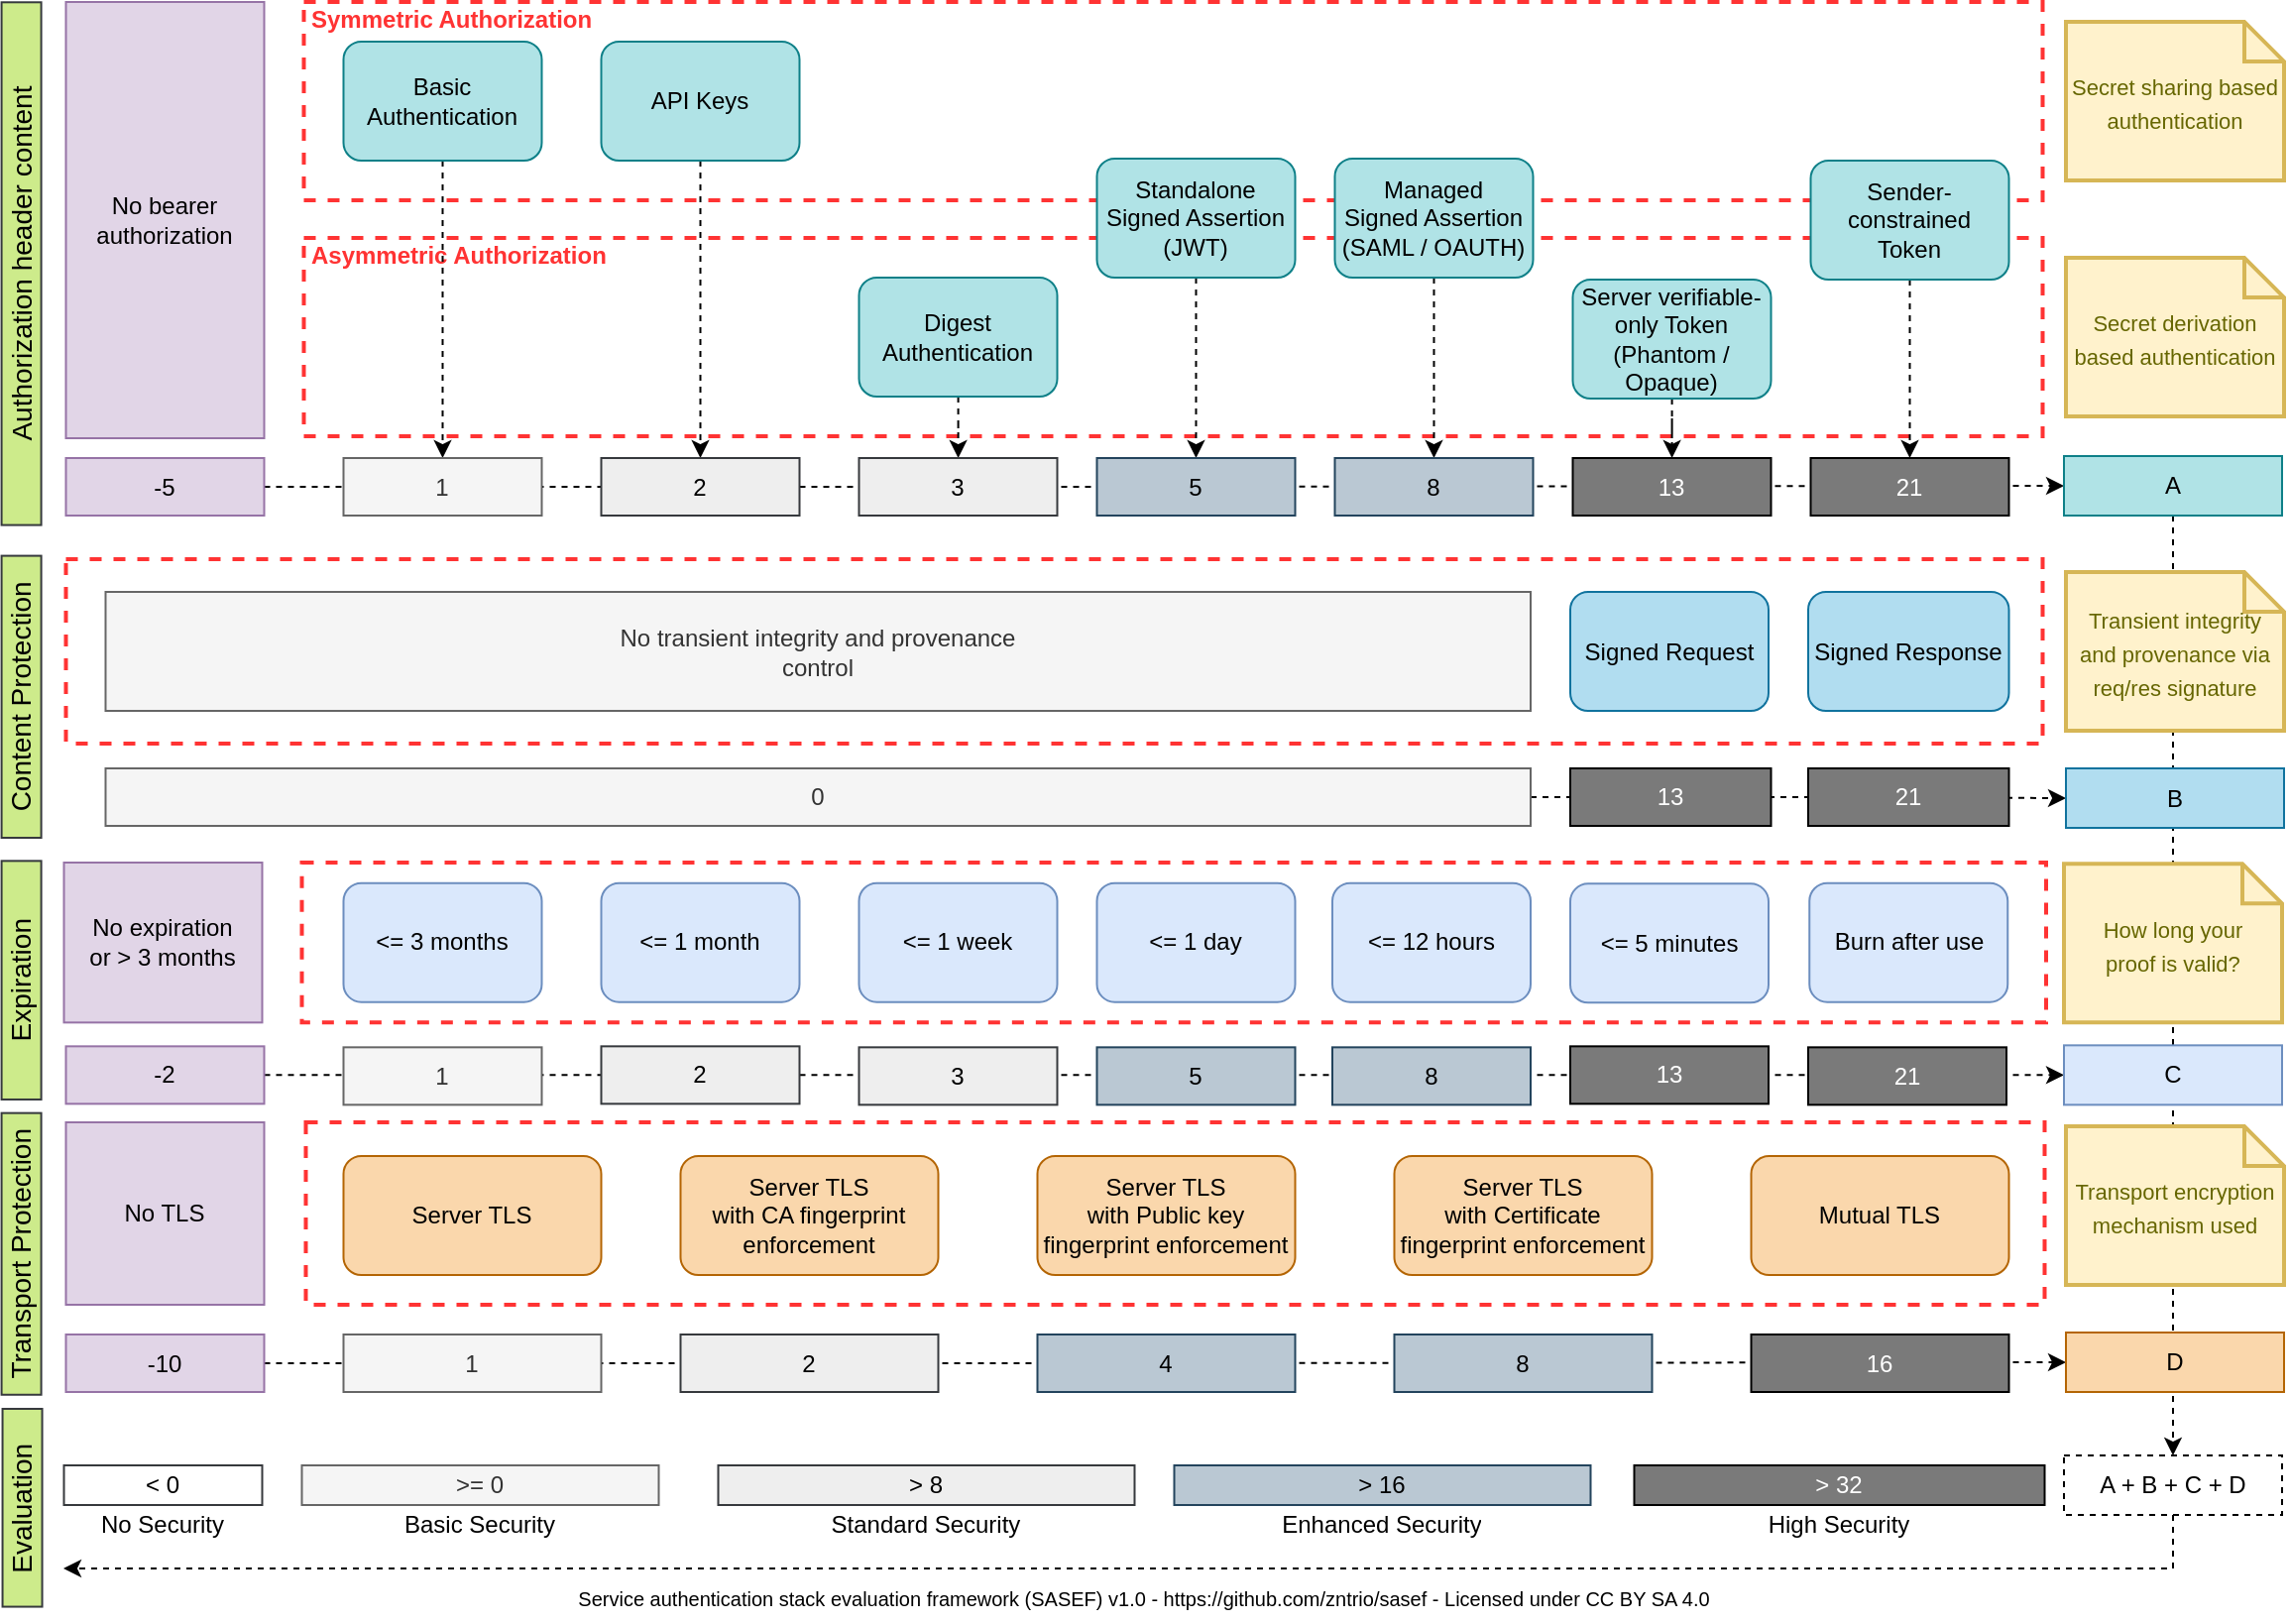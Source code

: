 <mxfile version="18.0.6" type="device"><diagram id="Yq1su6fW3VZeG_ZT2W5R" name="Page-1"><mxGraphModel dx="1018" dy="741" grid="1" gridSize="10" guides="1" tooltips="1" connect="1" arrows="1" fold="1" page="1" pageScale="1" pageWidth="1169" pageHeight="827" math="0" shadow="0"><root><mxCell id="0"/><mxCell id="1" parent="0"/><mxCell id="UqzHQYw4Oy2TeATw-V1T-44" style="edgeStyle=orthogonalEdgeStyle;rounded=0;orthogonalLoop=1;jettySize=auto;html=1;entryX=0.5;entryY=0;entryDx=0;entryDy=0;dashed=1;fontColor=#000000;sketch=0;shadow=0;" parent="1" source="UqzHQYw4Oy2TeATw-V1T-32" target="UqzHQYw4Oy2TeATw-V1T-37" edge="1"><mxGeometry relative="1" as="geometry"/></mxCell><mxCell id="UqzHQYw4Oy2TeATw-V1T-42" style="edgeStyle=orthogonalEdgeStyle;rounded=0;orthogonalLoop=1;jettySize=auto;html=1;dashed=1;fontColor=#000000;sketch=0;shadow=0;" parent="1" source="UqzHQYw4Oy2TeATw-V1T-20" target="UqzHQYw4Oy2TeATw-V1T-32" edge="1"><mxGeometry relative="1" as="geometry"/></mxCell><mxCell id="UqzHQYw4Oy2TeATw-V1T-41" style="edgeStyle=orthogonalEdgeStyle;rounded=0;orthogonalLoop=1;jettySize=auto;html=1;entryX=0;entryY=0.5;entryDx=0;entryDy=0;dashed=1;fontColor=#000000;exitX=1;exitY=0.5;exitDx=0;exitDy=0;sketch=0;shadow=0;" parent="1" source="UqzHQYw4Oy2TeATw-V1T-9" target="UqzHQYw4Oy2TeATw-V1T-33" edge="1"><mxGeometry relative="1" as="geometry"/></mxCell><mxCell id="UqzHQYw4Oy2TeATw-V1T-43" style="edgeStyle=orthogonalEdgeStyle;rounded=0;orthogonalLoop=1;jettySize=auto;html=1;entryX=0;entryY=0.5;entryDx=0;entryDy=0;dashed=1;fontColor=#000000;exitX=1;exitY=0.5;exitDx=0;exitDy=0;sketch=0;shadow=0;" parent="1" source="UqzHQYw4Oy2TeATw-V1T-11" target="UqzHQYw4Oy2TeATw-V1T-34" edge="1"><mxGeometry relative="1" as="geometry"/></mxCell><mxCell id="D1ojYecOe32mzWw0qHXY-70" value="" style="html=1;fontColor=#FF3333;fontStyle=1;align=left;verticalAlign=top;spacing=0;labelBorderColor=none;fillColor=none;dashed=1;strokeWidth=2;strokeColor=#FF3333;spacingLeft=4;spacingTop=-3;sketch=0;shadow=0;" parent="1" vertex="1"><mxGeometry x="162.25" y="575" width="877" height="92" as="geometry"/></mxCell><mxCell id="D1ojYecOe32mzWw0qHXY-56" value="Symmetric Authorization" style="html=1;fontColor=#FF3333;fontStyle=1;align=left;verticalAlign=top;spacing=0;labelBorderColor=none;fillColor=none;dashed=1;strokeWidth=2;strokeColor=#FF3333;spacingLeft=4;spacingTop=-3;sketch=0;shadow=0;" parent="1" vertex="1"><mxGeometry x="161.25" y="10" width="877" height="100" as="geometry"/></mxCell><mxCell id="D1ojYecOe32mzWw0qHXY-57" value="Asymmetric Authorization" style="html=1;fontColor=#FF3333;fontStyle=1;align=left;verticalAlign=top;spacing=0;labelBorderColor=none;fillColor=none;dashed=1;strokeWidth=2;strokeColor=#FF3333;spacingLeft=4;spacingTop=-3;sketch=0;shadow=0;" parent="1" vertex="1"><mxGeometry x="161.25" y="129" width="877" height="100" as="geometry"/></mxCell><mxCell id="UqzHQYw4Oy2TeATw-V1T-77" style="edgeStyle=orthogonalEdgeStyle;rounded=0;sketch=0;orthogonalLoop=1;jettySize=auto;html=1;shadow=0;dashed=1;fontSize=14;fontColor=#000000;" parent="1" source="D1ojYecOe32mzWw0qHXY-28" target="UqzHQYw4Oy2TeATw-V1T-3" edge="1"><mxGeometry relative="1" as="geometry"/></mxCell><mxCell id="D1ojYecOe32mzWw0qHXY-28" value="API Keys" style="rounded=1;whiteSpace=wrap;html=1;fillColor=#b0e3e6;strokeColor=#0e8088;sketch=0;shadow=0;glass=0;" parent="1" vertex="1"><mxGeometry x="311.25" y="30" width="100" height="60" as="geometry"/></mxCell><mxCell id="UqzHQYw4Oy2TeATw-V1T-82" style="edgeStyle=orthogonalEdgeStyle;rounded=0;sketch=0;orthogonalLoop=1;jettySize=auto;html=1;entryX=0.5;entryY=0;entryDx=0;entryDy=0;shadow=0;dashed=1;fontSize=14;fontColor=#000000;" parent="1" source="D1ojYecOe32mzWw0qHXY-31" target="UqzHQYw4Oy2TeATw-V1T-8" edge="1"><mxGeometry relative="1" as="geometry"/></mxCell><mxCell id="D1ojYecOe32mzWw0qHXY-31" value="Sender-constrained&lt;br&gt;Token" style="rounded=1;whiteSpace=wrap;html=1;fillColor=#b0e3e6;strokeColor=#0e8088;sketch=0;shadow=0;glass=0;" parent="1" vertex="1"><mxGeometry x="921.25" y="90" width="100" height="60" as="geometry"/></mxCell><mxCell id="UqzHQYw4Oy2TeATw-V1T-79" style="edgeStyle=orthogonalEdgeStyle;rounded=0;sketch=0;orthogonalLoop=1;jettySize=auto;html=1;shadow=0;dashed=1;fontSize=14;fontColor=#000000;" parent="1" source="D1ojYecOe32mzWw0qHXY-48" target="UqzHQYw4Oy2TeATw-V1T-5" edge="1"><mxGeometry relative="1" as="geometry"/></mxCell><mxCell id="D1ojYecOe32mzWw0qHXY-48" value="Standalone&lt;br&gt;Signed Assertion (JWT)" style="rounded=1;whiteSpace=wrap;html=1;fillColor=#b0e3e6;strokeColor=#0e8088;sketch=0;shadow=0;glass=0;" parent="1" vertex="1"><mxGeometry x="561.25" y="89" width="100" height="60" as="geometry"/></mxCell><mxCell id="UqzHQYw4Oy2TeATw-V1T-78" style="edgeStyle=orthogonalEdgeStyle;rounded=0;sketch=0;orthogonalLoop=1;jettySize=auto;html=1;shadow=0;dashed=1;fontSize=14;fontColor=#000000;" parent="1" source="D1ojYecOe32mzWw0qHXY-59" target="UqzHQYw4Oy2TeATw-V1T-4" edge="1"><mxGeometry relative="1" as="geometry"/></mxCell><mxCell id="D1ojYecOe32mzWw0qHXY-59" value="Digest Authentication" style="rounded=1;whiteSpace=wrap;html=1;fillColor=#b0e3e6;strokeColor=#0e8088;sketch=0;shadow=0;glass=0;" parent="1" vertex="1"><mxGeometry x="441.25" y="149" width="100" height="60" as="geometry"/></mxCell><mxCell id="UqzHQYw4Oy2TeATw-V1T-76" style="edgeStyle=orthogonalEdgeStyle;rounded=0;sketch=0;orthogonalLoop=1;jettySize=auto;html=1;shadow=0;dashed=1;fontSize=14;fontColor=#000000;" parent="1" source="D1ojYecOe32mzWw0qHXY-60" target="UqzHQYw4Oy2TeATw-V1T-2" edge="1"><mxGeometry relative="1" as="geometry"/></mxCell><mxCell id="D1ojYecOe32mzWw0qHXY-60" value="Basic Authentication" style="rounded=1;whiteSpace=wrap;html=1;fillColor=#b0e3e6;strokeColor=#0e8088;sketch=0;shadow=0;glass=0;" parent="1" vertex="1"><mxGeometry x="181.25" y="30" width="100" height="60" as="geometry"/></mxCell><mxCell id="UqzHQYw4Oy2TeATw-V1T-81" style="edgeStyle=orthogonalEdgeStyle;rounded=0;sketch=0;orthogonalLoop=1;jettySize=auto;html=1;shadow=0;dashed=1;fontSize=14;fontColor=#000000;" parent="1" source="D1ojYecOe32mzWw0qHXY-62" target="UqzHQYw4Oy2TeATw-V1T-7" edge="1"><mxGeometry relative="1" as="geometry"/></mxCell><mxCell id="D1ojYecOe32mzWw0qHXY-62" value="Server verifiable-only Token&lt;br&gt;(Phantom / Opaque)" style="rounded=1;whiteSpace=wrap;html=1;fillColor=#b0e3e6;strokeColor=#0e8088;sketch=0;shadow=0;glass=0;" parent="1" vertex="1"><mxGeometry x="801.25" y="150" width="100" height="60" as="geometry"/></mxCell><UserObject label="Basic Security" placeholders="1" name="Variable" id="D1ojYecOe32mzWw0qHXY-65"><mxCell style="text;html=1;strokeColor=none;fillColor=none;align=center;verticalAlign=middle;whiteSpace=wrap;overflow=hidden;sketch=0;shadow=0;" parent="1" vertex="1"><mxGeometry x="160.25" y="768" width="180" height="20" as="geometry"/></mxCell></UserObject><UserObject label="High Security" placeholders="1" name="Variable" id="D1ojYecOe32mzWw0qHXY-66"><mxCell style="text;html=1;strokeColor=none;fillColor=none;align=center;verticalAlign=middle;whiteSpace=wrap;overflow=hidden;sketch=0;shadow=0;" parent="1" vertex="1"><mxGeometry x="832.25" y="768" width="207" height="20" as="geometry"/></mxCell></UserObject><mxCell id="D1ojYecOe32mzWw0qHXY-67" value="Server TLS" style="rounded=1;whiteSpace=wrap;html=1;fillColor=#fad7ac;strokeColor=#b46504;sketch=0;shadow=0;" parent="1" vertex="1"><mxGeometry x="181.25" y="592" width="130" height="60" as="geometry"/></mxCell><mxCell id="D1ojYecOe32mzWw0qHXY-68" value="Mutual TLS" style="rounded=1;whiteSpace=wrap;html=1;fillColor=#fad7ac;strokeColor=#b46504;sketch=0;shadow=0;" parent="1" vertex="1"><mxGeometry x="891.25" y="592" width="130" height="60" as="geometry"/></mxCell><mxCell id="D1ojYecOe32mzWw0qHXY-69" value="Server TLS&lt;br&gt;with CA fingerprint enforcement" style="rounded=1;whiteSpace=wrap;html=1;fillColor=#fad7ac;strokeColor=#b46504;sketch=0;shadow=0;" parent="1" vertex="1"><mxGeometry x="351.25" y="592" width="130" height="60" as="geometry"/></mxCell><mxCell id="D1ojYecOe32mzWw0qHXY-72" value="Server TLS&lt;br&gt;with Public key fingerprint enforcement" style="rounded=1;whiteSpace=wrap;html=1;fillColor=#fad7ac;strokeColor=#b46504;sketch=0;shadow=0;" parent="1" vertex="1"><mxGeometry x="531.25" y="592" width="130" height="60" as="geometry"/></mxCell><mxCell id="D1ojYecOe32mzWw0qHXY-73" value="Server TLS&lt;br&gt;with Certificate&lt;br&gt;fingerprint enforcement" style="rounded=1;whiteSpace=wrap;html=1;fillColor=#fad7ac;strokeColor=#b46504;sketch=0;shadow=0;" parent="1" vertex="1"><mxGeometry x="711.25" y="592" width="130" height="60" as="geometry"/></mxCell><mxCell id="D1ojYecOe32mzWw0qHXY-74" value="" style="html=1;fontColor=#FF3333;fontStyle=1;align=left;verticalAlign=top;spacing=0;labelBorderColor=none;fillColor=none;dashed=1;strokeWidth=2;strokeColor=#FF3333;spacingLeft=4;spacingTop=-3;sketch=0;shadow=0;" parent="1" vertex="1"><mxGeometry x="41.25" y="291" width="997" height="93" as="geometry"/></mxCell><mxCell id="D1ojYecOe32mzWw0qHXY-75" value="Signed Response" style="rounded=1;whiteSpace=wrap;html=1;fillColor=#b1ddf0;strokeColor=#10739e;sketch=0;shadow=0;" parent="1" vertex="1"><mxGeometry x="920" y="307.5" width="101.25" height="60" as="geometry"/></mxCell><mxCell id="D1ojYecOe32mzWw0qHXY-76" value="&lt;span style=&quot;font-size: 11px;&quot;&gt;Transient integrity and provenance via req/res signature&lt;/span&gt;" style="shape=note;strokeWidth=2;fontSize=14;size=20;whiteSpace=wrap;html=1;fillColor=#fff2cc;strokeColor=#d6b656;fontColor=#666600;sketch=0;shadow=0;" parent="1" vertex="1"><mxGeometry x="1050" y="297.5" width="110" height="80" as="geometry"/></mxCell><mxCell id="D1ojYecOe32mzWw0qHXY-77" value="&lt;font style=&quot;font-size: 11px&quot;&gt;Secret sharing based authentication&lt;/font&gt;" style="shape=note;strokeWidth=2;fontSize=14;size=20;whiteSpace=wrap;html=1;fillColor=#fff2cc;strokeColor=#d6b656;fontColor=#666600;sketch=0;shadow=0;" parent="1" vertex="1"><mxGeometry x="1050" y="20" width="110" height="80" as="geometry"/></mxCell><mxCell id="D1ojYecOe32mzWw0qHXY-78" value="&lt;font style=&quot;font-size: 11px&quot;&gt;Secret derivation based authentication&lt;/font&gt;" style="shape=note;strokeWidth=2;fontSize=14;size=20;whiteSpace=wrap;html=1;fillColor=#fff2cc;strokeColor=#d6b656;fontColor=#666600;sketch=0;shadow=0;" parent="1" vertex="1"><mxGeometry x="1050" y="139" width="110" height="80" as="geometry"/></mxCell><mxCell id="D1ojYecOe32mzWw0qHXY-79" value="&lt;font style=&quot;font-size: 11px&quot;&gt;Transport encryption mechanism used&lt;/font&gt;" style="shape=note;strokeWidth=2;fontSize=14;size=20;whiteSpace=wrap;html=1;fillColor=#fff2cc;strokeColor=#d6b656;fontColor=#666600;sketch=0;shadow=0;" parent="1" vertex="1"><mxGeometry x="1050" y="577" width="110" height="80" as="geometry"/></mxCell><mxCell id="D1ojYecOe32mzWw0qHXY-80" value="No transient integrity and provenance&lt;br&gt;control" style="rounded=0;whiteSpace=wrap;html=1;fillColor=#f5f5f5;fontColor=#333333;strokeColor=#666666;sketch=0;shadow=0;" parent="1" vertex="1"><mxGeometry x="61.25" y="307.5" width="718.75" height="60" as="geometry"/></mxCell><mxCell id="UqzHQYw4Oy2TeATw-V1T-80" style="edgeStyle=orthogonalEdgeStyle;rounded=0;sketch=0;orthogonalLoop=1;jettySize=auto;html=1;shadow=0;dashed=1;fontSize=14;fontColor=#000000;" parent="1" source="UqzHQYw4Oy2TeATw-V1T-1" target="UqzHQYw4Oy2TeATw-V1T-6" edge="1"><mxGeometry relative="1" as="geometry"/></mxCell><mxCell id="UqzHQYw4Oy2TeATw-V1T-1" value="Managed&lt;br&gt;Signed Assertion (SAML / OAUTH)" style="rounded=1;whiteSpace=wrap;html=1;fillColor=#b0e3e6;strokeColor=#0e8088;sketch=0;shadow=0;glass=0;" parent="1" vertex="1"><mxGeometry x="681.25" y="89" width="100" height="60" as="geometry"/></mxCell><mxCell id="UqzHQYw4Oy2TeATw-V1T-2" value="1" style="rounded=0;whiteSpace=wrap;html=1;fillColor=#f5f5f5;strokeColor=#666666;fontColor=#333333;gradientColor=none;sketch=0;shadow=0;" parent="1" vertex="1"><mxGeometry x="181.25" y="240" width="100" height="29" as="geometry"/></mxCell><mxCell id="UqzHQYw4Oy2TeATw-V1T-3" value="2" style="rounded=0;whiteSpace=wrap;html=1;fillColor=#eeeeee;strokeColor=#36393d;gradientColor=none;sketch=0;shadow=0;" parent="1" vertex="1"><mxGeometry x="311.25" y="240" width="100" height="29" as="geometry"/></mxCell><mxCell id="UqzHQYw4Oy2TeATw-V1T-4" value="3" style="rounded=0;whiteSpace=wrap;html=1;fillColor=#eeeeee;strokeColor=#36393d;gradientColor=none;sketch=0;shadow=0;" parent="1" vertex="1"><mxGeometry x="441.25" y="240" width="100" height="29" as="geometry"/></mxCell><mxCell id="UqzHQYw4Oy2TeATw-V1T-5" value="5" style="rounded=0;whiteSpace=wrap;html=1;fillColor=#bac8d3;strokeColor=#23445d;gradientColor=none;sketch=0;shadow=0;" parent="1" vertex="1"><mxGeometry x="561.25" y="240" width="100" height="29" as="geometry"/></mxCell><mxCell id="UqzHQYw4Oy2TeATw-V1T-6" value="8" style="rounded=0;whiteSpace=wrap;html=1;fillColor=#bac8d3;strokeColor=#23445d;gradientColor=none;sketch=0;shadow=0;" parent="1" vertex="1"><mxGeometry x="681.25" y="240" width="100" height="29" as="geometry"/></mxCell><mxCell id="UqzHQYw4Oy2TeATw-V1T-7" value="13" style="rounded=0;whiteSpace=wrap;html=1;fillColor=#7A7A7A;fontColor=#FFFFFF;gradientColor=none;labelBackgroundColor=none;sketch=0;shadow=0;" parent="1" vertex="1"><mxGeometry x="801.25" y="240" width="100" height="29" as="geometry"/></mxCell><mxCell id="UqzHQYw4Oy2TeATw-V1T-39" style="edgeStyle=orthogonalEdgeStyle;rounded=0;orthogonalLoop=1;jettySize=auto;html=1;fontColor=#FFFFFF;exitX=0.5;exitY=1;exitDx=0;exitDy=0;dashed=1;sketch=0;shadow=0;" parent="1" source="UqzHQYw4Oy2TeATw-V1T-37" edge="1"><mxGeometry relative="1" as="geometry"><mxPoint x="40" y="800" as="targetPoint"/><mxPoint x="1168.75" y="827.5" as="sourcePoint"/><Array as="points"><mxPoint x="1104" y="800"/></Array></mxGeometry></mxCell><mxCell id="UqzHQYw4Oy2TeATw-V1T-8" value="21" style="rounded=0;whiteSpace=wrap;html=1;fillColor=#7A7A7A;fontColor=#FFFFFF;gradientColor=none;labelBackgroundColor=none;sketch=0;shadow=0;" parent="1" vertex="1"><mxGeometry x="921.25" y="240" width="100" height="29" as="geometry"/></mxCell><mxCell id="UqzHQYw4Oy2TeATw-V1T-9" value="0" style="rounded=0;whiteSpace=wrap;html=1;fillColor=#f5f5f5;fontColor=#333333;strokeColor=#666666;sketch=0;shadow=0;" parent="1" vertex="1"><mxGeometry x="61.25" y="396.5" width="718.75" height="29" as="geometry"/></mxCell><mxCell id="UqzHQYw4Oy2TeATw-V1T-10" value="21" style="rounded=0;whiteSpace=wrap;html=1;fillColor=#7A7A7A;fontColor=#FFFFFF;gradientColor=none;labelBackgroundColor=none;sketch=0;shadow=0;" parent="1" vertex="1"><mxGeometry x="920" y="396.5" width="101.25" height="29" as="geometry"/></mxCell><mxCell id="UqzHQYw4Oy2TeATw-V1T-11" value="-10" style="rounded=0;whiteSpace=wrap;html=1;fillColor=#e1d5e7;strokeColor=#9673a6;sketch=0;shadow=0;" parent="1" vertex="1"><mxGeometry x="41.25" y="682" width="100" height="29" as="geometry"/></mxCell><mxCell id="UqzHQYw4Oy2TeATw-V1T-12" value="2" style="rounded=0;whiteSpace=wrap;html=1;fillColor=#eeeeee;strokeColor=#36393d;gradientColor=none;sketch=0;shadow=0;" parent="1" vertex="1"><mxGeometry x="351.25" y="682" width="130" height="29" as="geometry"/></mxCell><mxCell id="UqzHQYw4Oy2TeATw-V1T-13" value="4" style="rounded=0;whiteSpace=wrap;html=1;fillColor=#bac8d3;strokeColor=#23445d;gradientColor=none;sketch=0;shadow=0;" parent="1" vertex="1"><mxGeometry x="531.25" y="682" width="130" height="29" as="geometry"/></mxCell><mxCell id="UqzHQYw4Oy2TeATw-V1T-15" value="8" style="rounded=0;whiteSpace=wrap;html=1;fillColor=#bac8d3;strokeColor=#23445d;gradientColor=none;sketch=0;shadow=0;" parent="1" vertex="1"><mxGeometry x="711.25" y="682" width="130" height="29" as="geometry"/></mxCell><mxCell id="UqzHQYw4Oy2TeATw-V1T-16" value="16" style="rounded=0;whiteSpace=wrap;html=1;fillColor=#7A7A7A;fontColor=#FFFFFF;gradientColor=none;labelBackgroundColor=none;sketch=0;shadow=0;" parent="1" vertex="1"><mxGeometry x="891.25" y="682" width="130" height="29" as="geometry"/></mxCell><mxCell id="UqzHQYw4Oy2TeATw-V1T-17" value="No TLS" style="rounded=0;whiteSpace=wrap;html=1;fillColor=#e1d5e7;strokeColor=#9673a6;sketch=0;shadow=0;" parent="1" vertex="1"><mxGeometry x="41.25" y="575" width="100" height="92" as="geometry"/></mxCell><mxCell id="UqzHQYw4Oy2TeATw-V1T-18" value="1" style="rounded=0;whiteSpace=wrap;html=1;fillColor=#f5f5f5;strokeColor=#666666;fontColor=#333333;gradientColor=none;sketch=0;shadow=0;" parent="1" vertex="1"><mxGeometry x="181.25" y="682" width="130" height="29" as="geometry"/></mxCell><mxCell id="UqzHQYw4Oy2TeATw-V1T-19" value="No bearer&lt;br&gt;authorization" style="rounded=0;whiteSpace=wrap;html=1;fillColor=#e1d5e7;strokeColor=#9673a6;sketch=0;shadow=0;" parent="1" vertex="1"><mxGeometry x="41.25" y="10" width="100" height="220" as="geometry"/></mxCell><mxCell id="UqzHQYw4Oy2TeATw-V1T-20" value="-5" style="rounded=0;whiteSpace=wrap;html=1;fillColor=#e1d5e7;strokeColor=#9673a6;sketch=0;shadow=0;" parent="1" vertex="1"><mxGeometry x="41.25" y="240" width="100" height="29" as="geometry"/></mxCell><UserObject label="&amp;lt; 0" placeholders="1" name="Variable" id="UqzHQYw4Oy2TeATw-V1T-21"><mxCell style="text;html=1;align=center;verticalAlign=middle;whiteSpace=wrap;overflow=hidden;fillColor=none;strokeColor=#36393d;sketch=0;shadow=0;" parent="1" vertex="1"><mxGeometry x="40.25" y="748" width="100" height="20" as="geometry"/></mxCell></UserObject><UserObject label="&amp;gt;= 0" placeholders="1" name="Variable" id="UqzHQYw4Oy2TeATw-V1T-23"><mxCell style="text;html=1;strokeColor=#666666;fillColor=#f5f5f5;align=center;verticalAlign=middle;whiteSpace=wrap;overflow=hidden;fontColor=#333333;sketch=0;shadow=0;" parent="1" vertex="1"><mxGeometry x="160.25" y="748" width="180" height="20" as="geometry"/></mxCell></UserObject><UserObject label="&amp;gt; 8" placeholders="1" name="Variable" id="UqzHQYw4Oy2TeATw-V1T-24"><mxCell style="text;html=1;strokeColor=#36393d;fillColor=#eeeeee;align=center;verticalAlign=middle;whiteSpace=wrap;overflow=hidden;sketch=0;shadow=0;" parent="1" vertex="1"><mxGeometry x="370.25" y="748" width="210" height="20" as="geometry"/></mxCell></UserObject><UserObject label="&amp;gt; 16" placeholders="1" name="Variable" id="UqzHQYw4Oy2TeATw-V1T-25"><mxCell style="text;html=1;strokeColor=#23445d;fillColor=#bac8d3;align=center;verticalAlign=middle;whiteSpace=wrap;overflow=hidden;sketch=0;shadow=0;" parent="1" vertex="1"><mxGeometry x="600.25" y="748" width="210" height="20" as="geometry"/></mxCell></UserObject><UserObject label="Standard Security" placeholders="1" name="Variable" id="UqzHQYw4Oy2TeATw-V1T-26"><mxCell style="text;html=1;strokeColor=none;fillColor=none;align=center;verticalAlign=middle;whiteSpace=wrap;overflow=hidden;sketch=0;shadow=0;" parent="1" vertex="1"><mxGeometry x="370.25" y="768" width="210" height="20" as="geometry"/></mxCell></UserObject><UserObject label="Enhanced Security" placeholders="1" name="Variable" id="UqzHQYw4Oy2TeATw-V1T-27"><mxCell style="text;html=1;strokeColor=none;fillColor=none;align=center;verticalAlign=middle;whiteSpace=wrap;overflow=hidden;sketch=0;shadow=0;" parent="1" vertex="1"><mxGeometry x="600.25" y="768" width="210" height="20" as="geometry"/></mxCell></UserObject><UserObject label="&amp;gt; 32" placeholders="1" name="Variable" id="UqzHQYw4Oy2TeATw-V1T-28"><mxCell style="text;html=1;strokeColor=default;fillColor=#7A7A7A;align=center;verticalAlign=middle;whiteSpace=wrap;overflow=hidden;labelBackgroundColor=none;fontColor=#FFFFFF;sketch=0;shadow=0;" parent="1" vertex="1"><mxGeometry x="832.25" y="748" width="207" height="20" as="geometry"/></mxCell></UserObject><UserObject label="No Security" placeholders="1" name="Variable" id="UqzHQYw4Oy2TeATw-V1T-29"><mxCell style="text;html=1;strokeColor=none;fillColor=none;align=center;verticalAlign=middle;whiteSpace=wrap;overflow=hidden;sketch=0;shadow=0;" parent="1" vertex="1"><mxGeometry x="40.25" y="768" width="100" height="20" as="geometry"/></mxCell></UserObject><mxCell id="UqzHQYw4Oy2TeATw-V1T-32" value="A" style="rounded=0;whiteSpace=wrap;html=1;labelBackgroundColor=none;fillColor=#b0e3e6;strokeColor=#0e8088;sketch=0;shadow=0;" parent="1" vertex="1"><mxGeometry x="1049" y="239" width="110" height="30" as="geometry"/></mxCell><mxCell id="UqzHQYw4Oy2TeATw-V1T-33" value="B" style="rounded=0;whiteSpace=wrap;html=1;labelBackgroundColor=none;fillColor=#b1ddf0;strokeColor=#10739e;sketch=0;shadow=0;" parent="1" vertex="1"><mxGeometry x="1050" y="396.5" width="110" height="30" as="geometry"/></mxCell><mxCell id="UqzHQYw4Oy2TeATw-V1T-34" value="D" style="rounded=0;whiteSpace=wrap;html=1;labelBackgroundColor=none;fillColor=#fad7ac;strokeColor=#b46504;sketch=0;shadow=0;" parent="1" vertex="1"><mxGeometry x="1050" y="681" width="110" height="30" as="geometry"/></mxCell><mxCell id="UqzHQYw4Oy2TeATw-V1T-37" value="A + B + C + D" style="rounded=0;whiteSpace=wrap;html=1;labelBackgroundColor=none;sketch=0;shadow=0;dashed=1;" parent="1" vertex="1"><mxGeometry x="1049" y="743" width="110" height="30" as="geometry"/></mxCell><mxCell id="UqzHQYw4Oy2TeATw-V1T-45" value="Signed Request" style="rounded=1;whiteSpace=wrap;html=1;fillColor=#b1ddf0;strokeColor=#10739e;sketch=0;shadow=0;" parent="1" vertex="1"><mxGeometry x="800" y="307.5" width="100" height="60" as="geometry"/></mxCell><mxCell id="UqzHQYw4Oy2TeATw-V1T-50" value="Content Protection" style="rounded=0;whiteSpace=wrap;html=1;labelBackgroundColor=none;fontSize=14;strokeColor=#36393d;fillColor=#cdeb8b;rotation=-90;sketch=0;shadow=0;" parent="1" vertex="1"><mxGeometry x="-52.31" y="350.4" width="142.21" height="20" as="geometry"/></mxCell><mxCell id="UqzHQYw4Oy2TeATw-V1T-53" value="13" style="rounded=0;whiteSpace=wrap;html=1;fillColor=#7A7A7A;fontColor=#FFFFFF;gradientColor=none;labelBackgroundColor=none;sketch=0;shadow=0;" parent="1" vertex="1"><mxGeometry x="800" y="396.5" width="101.25" height="29" as="geometry"/></mxCell><mxCell id="UqzHQYw4Oy2TeATw-V1T-66" value="Transport Protection" style="rounded=0;whiteSpace=wrap;html=1;labelBackgroundColor=none;fontSize=14;strokeColor=#36393d;fillColor=#cdeb8b;rotation=-90;sketch=0;shadow=0;" parent="1" vertex="1"><mxGeometry x="-52.24" y="631.35" width="142.06" height="20" as="geometry"/></mxCell><mxCell id="UqzHQYw4Oy2TeATw-V1T-67" value="Evaluation" style="rounded=0;whiteSpace=wrap;html=1;labelBackgroundColor=none;fontSize=14;strokeColor=#36393d;fillColor=#cdeb8b;rotation=-90;sketch=0;shadow=0;" parent="1" vertex="1"><mxGeometry x="-30.62" y="759.39" width="99.79" height="20" as="geometry"/></mxCell><mxCell id="UqzHQYw4Oy2TeATw-V1T-68" value="Authorization header content" style="rounded=0;whiteSpace=wrap;html=1;labelBackgroundColor=none;fontSize=14;strokeColor=#36393d;fillColor=#cdeb8b;rotation=-90;sketch=0;shadow=0;" parent="1" vertex="1"><mxGeometry x="-113.03" y="131.97" width="263.64" height="20" as="geometry"/></mxCell><mxCell id="UqzHQYw4Oy2TeATw-V1T-86" value="" style="html=1;fontColor=#FF3333;fontStyle=1;align=left;verticalAlign=top;spacing=0;labelBorderColor=none;fillColor=none;dashed=1;strokeWidth=2;strokeColor=#FF3333;spacingLeft=4;spacingTop=-3;sketch=0;shadow=0;" parent="1" vertex="1"><mxGeometry x="160.25" y="444" width="879.75" height="80.67" as="geometry"/></mxCell><mxCell id="UqzHQYw4Oy2TeATw-V1T-87" value="Expiration" style="rounded=0;whiteSpace=wrap;html=1;labelBackgroundColor=none;fontSize=14;strokeColor=#36393d;fillColor=#cdeb8b;rotation=-90;sketch=0;shadow=0;" parent="1" vertex="1"><mxGeometry x="-41.36" y="493.33" width="120.31" height="20" as="geometry"/></mxCell><mxCell id="UqzHQYw4Oy2TeATw-V1T-88" value="No expiration&lt;br&gt;or &amp;gt; 3 months" style="rounded=0;whiteSpace=wrap;html=1;fillColor=#e1d5e7;strokeColor=#9673a6;sketch=0;shadow=0;" parent="1" vertex="1"><mxGeometry x="40.25" y="444" width="100" height="80.67" as="geometry"/></mxCell><mxCell id="UqzHQYw4Oy2TeATw-V1T-89" style="edgeStyle=orthogonalEdgeStyle;rounded=0;orthogonalLoop=1;jettySize=auto;html=1;dashed=1;fontSize=14;fontColor=#000000;entryX=0;entryY=0.5;entryDx=0;entryDy=0;sketch=0;shadow=0;" parent="1" source="UqzHQYw4Oy2TeATw-V1T-90" target="UqzHQYw4Oy2TeATw-V1T-97" edge="1"><mxGeometry relative="1" as="geometry"><mxPoint x="1040" y="551.17" as="targetPoint"/></mxGeometry></mxCell><mxCell id="UqzHQYw4Oy2TeATw-V1T-90" value="-2" style="rounded=0;whiteSpace=wrap;html=1;fillColor=#e1d5e7;strokeColor=#9673a6;sketch=0;shadow=0;" parent="1" vertex="1"><mxGeometry x="41.25" y="536.67" width="100" height="29" as="geometry"/></mxCell><mxCell id="UqzHQYw4Oy2TeATw-V1T-91" value="&amp;lt;= 3 months" style="rounded=1;whiteSpace=wrap;html=1;fillColor=#dae8fc;strokeColor=#6c8ebf;sketch=0;shadow=0;" parent="1" vertex="1"><mxGeometry x="181.25" y="454.33" width="100" height="60" as="geometry"/></mxCell><mxCell id="UqzHQYw4Oy2TeATw-V1T-92" value="&amp;lt;= 1 month" style="rounded=1;whiteSpace=wrap;html=1;fillColor=#dae8fc;strokeColor=#6c8ebf;sketch=0;shadow=0;" parent="1" vertex="1"><mxGeometry x="311.25" y="454.34" width="100" height="60" as="geometry"/></mxCell><mxCell id="UqzHQYw4Oy2TeATw-V1T-93" value="&amp;lt;= 1 week" style="rounded=1;whiteSpace=wrap;html=1;fillColor=#dae8fc;strokeColor=#6c8ebf;sketch=0;shadow=0;" parent="1" vertex="1"><mxGeometry x="441.25" y="454.33" width="100" height="60" as="geometry"/></mxCell><mxCell id="UqzHQYw4Oy2TeATw-V1T-94" value="&amp;lt;= 1 day" style="rounded=1;whiteSpace=wrap;html=1;fillColor=#dae8fc;strokeColor=#6c8ebf;sketch=0;shadow=0;" parent="1" vertex="1"><mxGeometry x="561.25" y="454.34" width="100" height="60" as="geometry"/></mxCell><mxCell id="UqzHQYw4Oy2TeATw-V1T-95" value="Burn after use" style="rounded=1;whiteSpace=wrap;html=1;fillColor=#dae8fc;strokeColor=#6c8ebf;sketch=0;shadow=0;" parent="1" vertex="1"><mxGeometry x="920.63" y="454.34" width="100" height="60" as="geometry"/></mxCell><mxCell id="UqzHQYw4Oy2TeATw-V1T-96" value="&amp;lt;= 12 hours" style="rounded=1;whiteSpace=wrap;html=1;fillColor=#dae8fc;strokeColor=#6c8ebf;sketch=0;shadow=0;" parent="1" vertex="1"><mxGeometry x="680" y="454.33" width="100" height="60" as="geometry"/></mxCell><mxCell id="UqzHQYw4Oy2TeATw-V1T-97" value="C" style="rounded=0;whiteSpace=wrap;html=1;labelBackgroundColor=none;fillColor=#dae8fc;strokeColor=#6c8ebf;sketch=0;shadow=0;" parent="1" vertex="1"><mxGeometry x="1049" y="536.17" width="110" height="30" as="geometry"/></mxCell><mxCell id="UqzHQYw4Oy2TeATw-V1T-98" value="1" style="rounded=0;whiteSpace=wrap;html=1;fillColor=#f5f5f5;strokeColor=#666666;fontColor=#333333;gradientColor=none;sketch=0;shadow=0;" parent="1" vertex="1"><mxGeometry x="181.25" y="537.17" width="100" height="29" as="geometry"/></mxCell><mxCell id="UqzHQYw4Oy2TeATw-V1T-99" value="2" style="rounded=0;whiteSpace=wrap;html=1;fillColor=#eeeeee;strokeColor=#36393d;gradientColor=none;sketch=0;shadow=0;" parent="1" vertex="1"><mxGeometry x="311.25" y="536.67" width="100" height="29" as="geometry"/></mxCell><mxCell id="UqzHQYw4Oy2TeATw-V1T-100" value="3" style="rounded=0;whiteSpace=wrap;html=1;fillColor=#eeeeee;strokeColor=#36393d;gradientColor=none;sketch=0;shadow=0;" parent="1" vertex="1"><mxGeometry x="441.25" y="537.17" width="100" height="29" as="geometry"/></mxCell><mxCell id="UqzHQYw4Oy2TeATw-V1T-101" value="5" style="rounded=0;whiteSpace=wrap;html=1;fillColor=#bac8d3;strokeColor=#23445d;gradientColor=none;sketch=0;shadow=0;" parent="1" vertex="1"><mxGeometry x="561.25" y="537.17" width="100" height="29" as="geometry"/></mxCell><mxCell id="UqzHQYw4Oy2TeATw-V1T-102" value="8" style="rounded=0;whiteSpace=wrap;html=1;fillColor=#bac8d3;strokeColor=#23445d;gradientColor=none;sketch=0;shadow=0;" parent="1" vertex="1"><mxGeometry x="680" y="537.17" width="100" height="29" as="geometry"/></mxCell><mxCell id="UqzHQYw4Oy2TeATw-V1T-103" value="21" style="rounded=0;whiteSpace=wrap;html=1;fillColor=#7A7A7A;fontColor=#FFFFFF;gradientColor=none;labelBackgroundColor=none;sketch=0;shadow=0;" parent="1" vertex="1"><mxGeometry x="920" y="537.17" width="100" height="29" as="geometry"/></mxCell><mxCell id="UqzHQYw4Oy2TeATw-V1T-104" value="&lt;font style=&quot;font-size: 11px&quot;&gt;How long your &lt;br&gt;proof is valid?&lt;/font&gt;" style="shape=note;strokeWidth=2;fontSize=14;size=20;whiteSpace=wrap;html=1;fillColor=#fff2cc;strokeColor=#d6b656;fontColor=#666600;sketch=0;shadow=0;" parent="1" vertex="1"><mxGeometry x="1049" y="444.67" width="110" height="80" as="geometry"/></mxCell><mxCell id="UqzHQYw4Oy2TeATw-V1T-105" value="&amp;lt;= 5 minutes" style="rounded=1;whiteSpace=wrap;html=1;fillColor=#dae8fc;strokeColor=#6c8ebf;sketch=0;shadow=0;" parent="1" vertex="1"><mxGeometry x="800" y="454.67" width="100" height="60" as="geometry"/></mxCell><mxCell id="UqzHQYw4Oy2TeATw-V1T-106" value="13" style="rounded=0;whiteSpace=wrap;html=1;fillColor=#7A7A7A;fontColor=#FFFFFF;gradientColor=none;labelBackgroundColor=none;sketch=0;shadow=0;" parent="1" vertex="1"><mxGeometry x="800" y="536.67" width="100" height="29" as="geometry"/></mxCell><UserObject label="Service authentication stack evaluation framework (SASEF) v1.0 - https://github.com/zntrio/sasef - Licensed under CC BY SA 4.0" placeholders="1" name="Variable" id="UqzHQYw4Oy2TeATw-V1T-107"><mxCell style="text;html=1;strokeColor=none;fillColor=none;align=center;verticalAlign=middle;whiteSpace=wrap;overflow=hidden;rounded=1;shadow=0;glass=0;dashed=1;labelBackgroundColor=none;sketch=0;fontSize=10;fontColor=#000000;" parent="1" vertex="1"><mxGeometry x="270" y="802" width="630" height="25" as="geometry"/></mxCell></UserObject></root></mxGraphModel></diagram></mxfile>